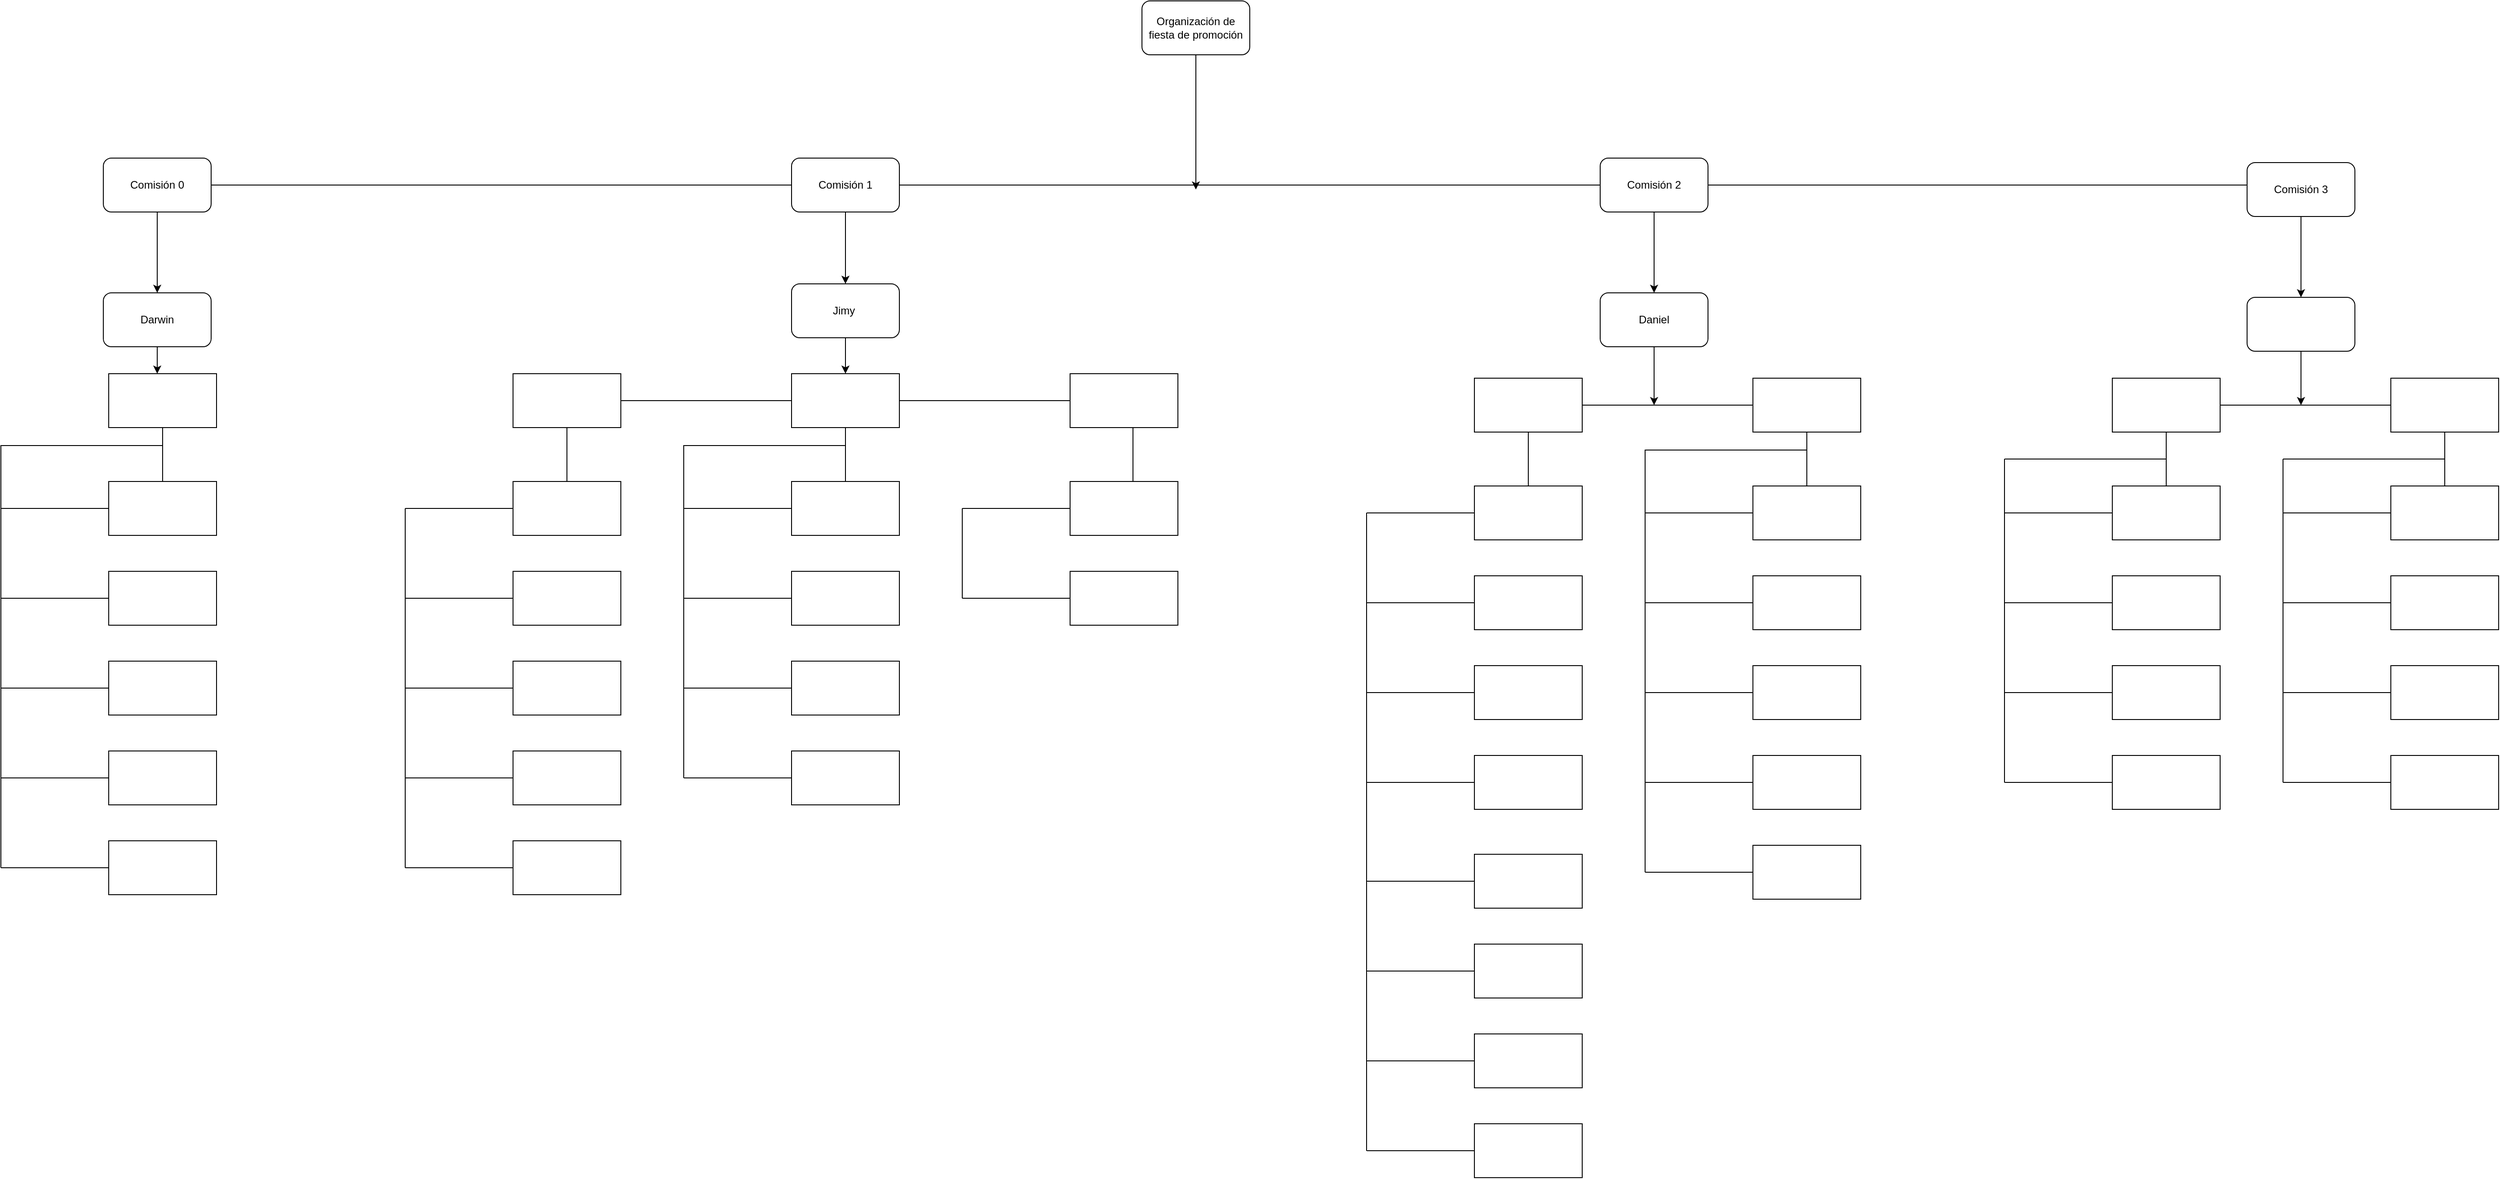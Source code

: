 <mxfile version="20.3.7" type="github">
  <diagram id="5C6EwOf_Wa-gGO12jq7W" name="Página-1">
    <mxGraphModel dx="4424" dy="1205" grid="1" gridSize="10" guides="1" tooltips="1" connect="1" arrows="1" fold="1" page="1" pageScale="1" pageWidth="827" pageHeight="1169" math="0" shadow="0">
      <root>
        <mxCell id="0" />
        <mxCell id="1" parent="0" />
        <mxCell id="Lc9naHNw8LYEpgLvx75e-236" style="edgeStyle=orthogonalEdgeStyle;rounded=0;orthogonalLoop=1;jettySize=auto;html=1;" edge="1" parent="1" source="Lc9naHNw8LYEpgLvx75e-1">
          <mxGeometry relative="1" as="geometry">
            <mxPoint x="100" y="250" as="targetPoint" />
          </mxGeometry>
        </mxCell>
        <mxCell id="Lc9naHNw8LYEpgLvx75e-1" value="&lt;font style=&quot;vertical-align: inherit;&quot;&gt;&lt;font style=&quot;vertical-align: inherit;&quot;&gt;Organización de fiesta de promoción&lt;/font&gt;&lt;/font&gt;" style="rounded=1;whiteSpace=wrap;html=1;" vertex="1" parent="1">
          <mxGeometry x="40" y="40" width="120" height="60" as="geometry" />
        </mxCell>
        <mxCell id="Lc9naHNw8LYEpgLvx75e-111" value="" style="edgeStyle=orthogonalEdgeStyle;rounded=0;orthogonalLoop=1;jettySize=auto;html=1;" edge="1" parent="1" source="Lc9naHNw8LYEpgLvx75e-2" target="Lc9naHNw8LYEpgLvx75e-73">
          <mxGeometry relative="1" as="geometry" />
        </mxCell>
        <mxCell id="Lc9naHNw8LYEpgLvx75e-2" value="&lt;font style=&quot;vertical-align: inherit;&quot;&gt;&lt;font style=&quot;vertical-align: inherit;&quot;&gt;Comisión 2&lt;/font&gt;&lt;/font&gt;" style="rounded=1;whiteSpace=wrap;html=1;" vertex="1" parent="1">
          <mxGeometry x="550" y="215" width="120" height="60" as="geometry" />
        </mxCell>
        <mxCell id="Lc9naHNw8LYEpgLvx75e-17" value="" style="edgeStyle=orthogonalEdgeStyle;rounded=0;orthogonalLoop=1;jettySize=auto;html=1;" edge="1" parent="1" source="Lc9naHNw8LYEpgLvx75e-3" target="Lc9naHNw8LYEpgLvx75e-9">
          <mxGeometry relative="1" as="geometry" />
        </mxCell>
        <mxCell id="Lc9naHNw8LYEpgLvx75e-3" value="&lt;font style=&quot;vertical-align: inherit;&quot;&gt;&lt;font style=&quot;vertical-align: inherit;&quot;&gt;Comisión 1&lt;/font&gt;&lt;/font&gt;" style="rounded=1;whiteSpace=wrap;html=1;" vertex="1" parent="1">
          <mxGeometry x="-350" y="215" width="120" height="60" as="geometry" />
        </mxCell>
        <mxCell id="Lc9naHNw8LYEpgLvx75e-132" value="" style="edgeStyle=orthogonalEdgeStyle;rounded=0;orthogonalLoop=1;jettySize=auto;html=1;" edge="1" parent="1" source="Lc9naHNw8LYEpgLvx75e-4" target="Lc9naHNw8LYEpgLvx75e-113">
          <mxGeometry relative="1" as="geometry" />
        </mxCell>
        <mxCell id="Lc9naHNw8LYEpgLvx75e-4" value="&lt;font style=&quot;vertical-align: inherit;&quot;&gt;&lt;font style=&quot;vertical-align: inherit;&quot;&gt;Comisión 3&lt;/font&gt;&lt;/font&gt;" style="rounded=1;whiteSpace=wrap;html=1;" vertex="1" parent="1">
          <mxGeometry x="1270" y="220" width="120" height="60" as="geometry" />
        </mxCell>
        <mxCell id="Lc9naHNw8LYEpgLvx75e-16" value="" style="edgeStyle=orthogonalEdgeStyle;rounded=0;orthogonalLoop=1;jettySize=auto;html=1;" edge="1" parent="1" source="Lc9naHNw8LYEpgLvx75e-9" target="Lc9naHNw8LYEpgLvx75e-11">
          <mxGeometry relative="1" as="geometry" />
        </mxCell>
        <mxCell id="Lc9naHNw8LYEpgLvx75e-9" value="Jimy&lt;span style=&quot;white-space: pre;&quot;&gt;	&lt;/span&gt;" style="rounded=1;whiteSpace=wrap;html=1;" vertex="1" parent="1">
          <mxGeometry x="-350" y="355" width="120" height="60" as="geometry" />
        </mxCell>
        <mxCell id="Lc9naHNw8LYEpgLvx75e-11" value="" style="rounded=0;whiteSpace=wrap;html=1;" vertex="1" parent="1">
          <mxGeometry x="-350" y="455" width="120" height="60" as="geometry" />
        </mxCell>
        <mxCell id="Lc9naHNw8LYEpgLvx75e-13" value="" style="rounded=0;whiteSpace=wrap;html=1;" vertex="1" parent="1">
          <mxGeometry x="-660" y="455" width="120" height="60" as="geometry" />
        </mxCell>
        <mxCell id="Lc9naHNw8LYEpgLvx75e-21" value="" style="endArrow=none;html=1;rounded=0;entryX=0;entryY=0.5;entryDx=0;entryDy=0;exitX=1;exitY=0.5;exitDx=0;exitDy=0;" edge="1" parent="1" source="Lc9naHNw8LYEpgLvx75e-13" target="Lc9naHNw8LYEpgLvx75e-11">
          <mxGeometry width="50" height="50" relative="1" as="geometry">
            <mxPoint x="-620" y="465" as="sourcePoint" />
            <mxPoint x="-590" y="485" as="targetPoint" />
            <Array as="points">
              <mxPoint x="-490" y="485" />
            </Array>
          </mxGeometry>
        </mxCell>
        <mxCell id="Lc9naHNw8LYEpgLvx75e-22" value="" style="rounded=0;whiteSpace=wrap;html=1;" vertex="1" parent="1">
          <mxGeometry x="-40" y="455" width="120" height="60" as="geometry" />
        </mxCell>
        <mxCell id="Lc9naHNw8LYEpgLvx75e-24" value="" style="endArrow=none;html=1;rounded=0;exitX=1;exitY=0.5;exitDx=0;exitDy=0;entryX=0;entryY=0.5;entryDx=0;entryDy=0;" edge="1" parent="1" source="Lc9naHNw8LYEpgLvx75e-11" target="Lc9naHNw8LYEpgLvx75e-22">
          <mxGeometry width="50" height="50" relative="1" as="geometry">
            <mxPoint x="-150" y="615" as="sourcePoint" />
            <mxPoint x="-100" y="565" as="targetPoint" />
          </mxGeometry>
        </mxCell>
        <mxCell id="Lc9naHNw8LYEpgLvx75e-25" value="" style="rounded=0;whiteSpace=wrap;html=1;" vertex="1" parent="1">
          <mxGeometry x="-660" y="575" width="120" height="60" as="geometry" />
        </mxCell>
        <mxCell id="Lc9naHNw8LYEpgLvx75e-26" value="" style="rounded=0;whiteSpace=wrap;html=1;" vertex="1" parent="1">
          <mxGeometry x="-660" y="675" width="120" height="60" as="geometry" />
        </mxCell>
        <mxCell id="Lc9naHNw8LYEpgLvx75e-27" value="" style="rounded=0;whiteSpace=wrap;html=1;" vertex="1" parent="1">
          <mxGeometry x="-660" y="775" width="120" height="60" as="geometry" />
        </mxCell>
        <mxCell id="Lc9naHNw8LYEpgLvx75e-28" value="" style="rounded=0;whiteSpace=wrap;html=1;" vertex="1" parent="1">
          <mxGeometry x="-660" y="875" width="120" height="60" as="geometry" />
        </mxCell>
        <mxCell id="Lc9naHNw8LYEpgLvx75e-29" value="" style="rounded=0;whiteSpace=wrap;html=1;" vertex="1" parent="1">
          <mxGeometry x="-660" y="975" width="120" height="60" as="geometry" />
        </mxCell>
        <mxCell id="Lc9naHNw8LYEpgLvx75e-32" value="" style="endArrow=none;html=1;rounded=0;" edge="1" parent="1">
          <mxGeometry width="50" height="50" relative="1" as="geometry">
            <mxPoint x="-470" y="905" as="sourcePoint" />
            <mxPoint x="-290" y="535" as="targetPoint" />
            <Array as="points">
              <mxPoint x="-470" y="535" />
              <mxPoint x="-420" y="535" />
            </Array>
          </mxGeometry>
        </mxCell>
        <mxCell id="Lc9naHNw8LYEpgLvx75e-34" value="" style="endArrow=none;html=1;rounded=0;entryX=0;entryY=0.5;entryDx=0;entryDy=0;" edge="1" parent="1" target="Lc9naHNw8LYEpgLvx75e-25">
          <mxGeometry width="50" height="50" relative="1" as="geometry">
            <mxPoint x="-780" y="605" as="sourcePoint" />
            <mxPoint x="-540" y="705" as="targetPoint" />
          </mxGeometry>
        </mxCell>
        <mxCell id="Lc9naHNw8LYEpgLvx75e-35" value="" style="endArrow=none;html=1;rounded=0;entryX=0;entryY=0.5;entryDx=0;entryDy=0;" edge="1" parent="1" target="Lc9naHNw8LYEpgLvx75e-26">
          <mxGeometry width="50" height="50" relative="1" as="geometry">
            <mxPoint x="-780" y="705" as="sourcePoint" />
            <mxPoint x="-540" y="705" as="targetPoint" />
          </mxGeometry>
        </mxCell>
        <mxCell id="Lc9naHNw8LYEpgLvx75e-36" value="" style="endArrow=none;html=1;rounded=0;entryX=0;entryY=0.5;entryDx=0;entryDy=0;" edge="1" parent="1" target="Lc9naHNw8LYEpgLvx75e-27">
          <mxGeometry width="50" height="50" relative="1" as="geometry">
            <mxPoint x="-780" y="805" as="sourcePoint" />
            <mxPoint x="-540" y="705" as="targetPoint" />
          </mxGeometry>
        </mxCell>
        <mxCell id="Lc9naHNw8LYEpgLvx75e-37" value="" style="endArrow=none;html=1;rounded=0;entryX=0;entryY=0.5;entryDx=0;entryDy=0;" edge="1" parent="1" target="Lc9naHNw8LYEpgLvx75e-28">
          <mxGeometry width="50" height="50" relative="1" as="geometry">
            <mxPoint x="-780" y="905" as="sourcePoint" />
            <mxPoint x="-540" y="865" as="targetPoint" />
          </mxGeometry>
        </mxCell>
        <mxCell id="Lc9naHNw8LYEpgLvx75e-38" value="" style="endArrow=none;html=1;rounded=0;entryX=0;entryY=0.5;entryDx=0;entryDy=0;" edge="1" parent="1">
          <mxGeometry width="50" height="50" relative="1" as="geometry">
            <mxPoint x="-780" y="1005" as="sourcePoint" />
            <mxPoint x="-660" y="1005" as="targetPoint" />
          </mxGeometry>
        </mxCell>
        <mxCell id="Lc9naHNw8LYEpgLvx75e-39" value="" style="endArrow=none;html=1;rounded=0;entryX=0.5;entryY=1;entryDx=0;entryDy=0;exitX=0.5;exitY=0;exitDx=0;exitDy=0;" edge="1" parent="1" source="Lc9naHNw8LYEpgLvx75e-25" target="Lc9naHNw8LYEpgLvx75e-13">
          <mxGeometry width="50" height="50" relative="1" as="geometry">
            <mxPoint x="-590" y="605" as="sourcePoint" />
            <mxPoint x="-540" y="555" as="targetPoint" />
          </mxGeometry>
        </mxCell>
        <mxCell id="Lc9naHNw8LYEpgLvx75e-54" value="" style="rounded=0;whiteSpace=wrap;html=1;" vertex="1" parent="1">
          <mxGeometry x="-350" y="575" width="120" height="60" as="geometry" />
        </mxCell>
        <mxCell id="Lc9naHNw8LYEpgLvx75e-55" value="" style="rounded=0;whiteSpace=wrap;html=1;" vertex="1" parent="1">
          <mxGeometry x="-350" y="675" width="120" height="60" as="geometry" />
        </mxCell>
        <mxCell id="Lc9naHNw8LYEpgLvx75e-56" value="" style="rounded=0;whiteSpace=wrap;html=1;" vertex="1" parent="1">
          <mxGeometry x="-350" y="775" width="120" height="60" as="geometry" />
        </mxCell>
        <mxCell id="Lc9naHNw8LYEpgLvx75e-57" value="" style="rounded=0;whiteSpace=wrap;html=1;" vertex="1" parent="1">
          <mxGeometry x="-350" y="875" width="120" height="60" as="geometry" />
        </mxCell>
        <mxCell id="Lc9naHNw8LYEpgLvx75e-58" value="" style="endArrow=none;html=1;rounded=0;entryX=0;entryY=0.5;entryDx=0;entryDy=0;" edge="1" target="Lc9naHNw8LYEpgLvx75e-54" parent="1">
          <mxGeometry width="50" height="50" relative="1" as="geometry">
            <mxPoint x="-470" y="605" as="sourcePoint" />
            <mxPoint x="-230" y="705" as="targetPoint" />
          </mxGeometry>
        </mxCell>
        <mxCell id="Lc9naHNw8LYEpgLvx75e-59" value="" style="endArrow=none;html=1;rounded=0;entryX=0;entryY=0.5;entryDx=0;entryDy=0;" edge="1" target="Lc9naHNw8LYEpgLvx75e-55" parent="1">
          <mxGeometry width="50" height="50" relative="1" as="geometry">
            <mxPoint x="-470" y="705" as="sourcePoint" />
            <mxPoint x="-230" y="705" as="targetPoint" />
          </mxGeometry>
        </mxCell>
        <mxCell id="Lc9naHNw8LYEpgLvx75e-60" value="" style="endArrow=none;html=1;rounded=0;entryX=0;entryY=0.5;entryDx=0;entryDy=0;" edge="1" target="Lc9naHNw8LYEpgLvx75e-56" parent="1">
          <mxGeometry width="50" height="50" relative="1" as="geometry">
            <mxPoint x="-470" y="805" as="sourcePoint" />
            <mxPoint x="-230" y="705" as="targetPoint" />
          </mxGeometry>
        </mxCell>
        <mxCell id="Lc9naHNw8LYEpgLvx75e-61" value="" style="endArrow=none;html=1;rounded=0;entryX=0;entryY=0.5;entryDx=0;entryDy=0;" edge="1" target="Lc9naHNw8LYEpgLvx75e-57" parent="1">
          <mxGeometry width="50" height="50" relative="1" as="geometry">
            <mxPoint x="-470" y="905" as="sourcePoint" />
            <mxPoint x="-230" y="865" as="targetPoint" />
          </mxGeometry>
        </mxCell>
        <mxCell id="Lc9naHNw8LYEpgLvx75e-62" value="" style="endArrow=none;html=1;rounded=0;entryX=0.5;entryY=1;entryDx=0;entryDy=0;exitX=0.5;exitY=0;exitDx=0;exitDy=0;" edge="1" source="Lc9naHNw8LYEpgLvx75e-54" parent="1">
          <mxGeometry width="50" height="50" relative="1" as="geometry">
            <mxPoint x="-280" y="605" as="sourcePoint" />
            <mxPoint x="-290" y="515" as="targetPoint" />
          </mxGeometry>
        </mxCell>
        <mxCell id="Lc9naHNw8LYEpgLvx75e-63" value="" style="endArrow=none;html=1;rounded=0;" edge="1" parent="1">
          <mxGeometry width="50" height="50" relative="1" as="geometry">
            <mxPoint x="-780" y="1005" as="sourcePoint" />
            <mxPoint x="-780" y="605" as="targetPoint" />
          </mxGeometry>
        </mxCell>
        <mxCell id="Lc9naHNw8LYEpgLvx75e-65" value="" style="rounded=0;whiteSpace=wrap;html=1;" vertex="1" parent="1">
          <mxGeometry x="-40" y="575" width="120" height="60" as="geometry" />
        </mxCell>
        <mxCell id="Lc9naHNw8LYEpgLvx75e-66" value="" style="rounded=0;whiteSpace=wrap;html=1;" vertex="1" parent="1">
          <mxGeometry x="-40" y="675" width="120" height="60" as="geometry" />
        </mxCell>
        <mxCell id="Lc9naHNw8LYEpgLvx75e-67" value="" style="endArrow=none;html=1;rounded=0;entryX=0;entryY=0.5;entryDx=0;entryDy=0;" edge="1" target="Lc9naHNw8LYEpgLvx75e-65" parent="1">
          <mxGeometry width="50" height="50" relative="1" as="geometry">
            <mxPoint x="-160.0" y="605" as="sourcePoint" />
            <mxPoint x="80" y="705" as="targetPoint" />
          </mxGeometry>
        </mxCell>
        <mxCell id="Lc9naHNw8LYEpgLvx75e-68" value="" style="endArrow=none;html=1;rounded=0;entryX=0;entryY=0.5;entryDx=0;entryDy=0;" edge="1" target="Lc9naHNw8LYEpgLvx75e-66" parent="1">
          <mxGeometry width="50" height="50" relative="1" as="geometry">
            <mxPoint x="-160.0" y="705" as="sourcePoint" />
            <mxPoint x="80" y="705" as="targetPoint" />
          </mxGeometry>
        </mxCell>
        <mxCell id="Lc9naHNw8LYEpgLvx75e-69" value="" style="endArrow=none;html=1;rounded=0;entryX=0.5;entryY=1;entryDx=0;entryDy=0;exitX=0.5;exitY=0;exitDx=0;exitDy=0;" edge="1" parent="1" source="Lc9naHNw8LYEpgLvx75e-54">
          <mxGeometry width="50" height="50" relative="1" as="geometry">
            <mxPoint x="-290.0" y="575" as="sourcePoint" />
            <mxPoint x="-290.0" y="515" as="targetPoint" />
            <Array as="points">
              <mxPoint x="-290" y="545" />
            </Array>
          </mxGeometry>
        </mxCell>
        <mxCell id="Lc9naHNw8LYEpgLvx75e-70" value="" style="endArrow=none;html=1;rounded=0;entryX=0.5;entryY=1;entryDx=0;entryDy=0;exitX=0.5;exitY=0;exitDx=0;exitDy=0;" edge="1" parent="1">
          <mxGeometry width="50" height="50" relative="1" as="geometry">
            <mxPoint x="30.0" y="575" as="sourcePoint" />
            <mxPoint x="30.0" y="515" as="targetPoint" />
            <Array as="points">
              <mxPoint x="30" y="545" />
            </Array>
          </mxGeometry>
        </mxCell>
        <mxCell id="Lc9naHNw8LYEpgLvx75e-71" value="" style="endArrow=none;html=1;rounded=0;" edge="1" parent="1">
          <mxGeometry width="50" height="50" relative="1" as="geometry">
            <mxPoint x="-160" y="705" as="sourcePoint" />
            <mxPoint x="-160" y="605" as="targetPoint" />
          </mxGeometry>
        </mxCell>
        <mxCell id="Lc9naHNw8LYEpgLvx75e-300" value="" style="edgeStyle=orthogonalEdgeStyle;rounded=0;orthogonalLoop=1;jettySize=auto;html=1;" edge="1" parent="1" source="Lc9naHNw8LYEpgLvx75e-73">
          <mxGeometry relative="1" as="geometry">
            <mxPoint x="610" y="490" as="targetPoint" />
          </mxGeometry>
        </mxCell>
        <mxCell id="Lc9naHNw8LYEpgLvx75e-73" value="Daniel" style="rounded=1;whiteSpace=wrap;html=1;" vertex="1" parent="1">
          <mxGeometry x="550" y="365" width="120" height="60" as="geometry" />
        </mxCell>
        <mxCell id="Lc9naHNw8LYEpgLvx75e-74" value="" style="rounded=0;whiteSpace=wrap;html=1;" vertex="1" parent="1">
          <mxGeometry x="720" y="460" width="120" height="60" as="geometry" />
        </mxCell>
        <mxCell id="Lc9naHNw8LYEpgLvx75e-75" value="" style="rounded=0;whiteSpace=wrap;html=1;" vertex="1" parent="1">
          <mxGeometry x="410" y="460" width="120" height="60" as="geometry" />
        </mxCell>
        <mxCell id="Lc9naHNw8LYEpgLvx75e-76" value="" style="endArrow=none;html=1;rounded=0;entryX=0;entryY=0.5;entryDx=0;entryDy=0;exitX=1;exitY=0.5;exitDx=0;exitDy=0;" edge="1" source="Lc9naHNw8LYEpgLvx75e-75" target="Lc9naHNw8LYEpgLvx75e-74" parent="1">
          <mxGeometry width="50" height="50" relative="1" as="geometry">
            <mxPoint x="450" y="470" as="sourcePoint" />
            <mxPoint x="480" y="490" as="targetPoint" />
            <Array as="points">
              <mxPoint x="580" y="490" />
            </Array>
          </mxGeometry>
        </mxCell>
        <mxCell id="Lc9naHNw8LYEpgLvx75e-77" value="" style="rounded=0;whiteSpace=wrap;html=1;" vertex="1" parent="1">
          <mxGeometry x="410" y="580" width="120" height="60" as="geometry" />
        </mxCell>
        <mxCell id="Lc9naHNw8LYEpgLvx75e-78" value="" style="rounded=0;whiteSpace=wrap;html=1;" vertex="1" parent="1">
          <mxGeometry x="410" y="680" width="120" height="60" as="geometry" />
        </mxCell>
        <mxCell id="Lc9naHNw8LYEpgLvx75e-79" value="" style="rounded=0;whiteSpace=wrap;html=1;" vertex="1" parent="1">
          <mxGeometry x="410" y="780" width="120" height="60" as="geometry" />
        </mxCell>
        <mxCell id="Lc9naHNw8LYEpgLvx75e-80" value="" style="rounded=0;whiteSpace=wrap;html=1;" vertex="1" parent="1">
          <mxGeometry x="410" y="880" width="120" height="60" as="geometry" />
        </mxCell>
        <mxCell id="Lc9naHNw8LYEpgLvx75e-81" value="" style="endArrow=none;html=1;rounded=0;" edge="1" parent="1">
          <mxGeometry width="50" height="50" relative="1" as="geometry">
            <mxPoint x="600" y="1010" as="sourcePoint" />
            <mxPoint x="780" y="540" as="targetPoint" />
            <Array as="points">
              <mxPoint x="600" y="540" />
              <mxPoint x="650" y="540" />
            </Array>
          </mxGeometry>
        </mxCell>
        <mxCell id="Lc9naHNw8LYEpgLvx75e-82" value="" style="endArrow=none;html=1;rounded=0;entryX=0;entryY=0.5;entryDx=0;entryDy=0;" edge="1" target="Lc9naHNw8LYEpgLvx75e-77" parent="1">
          <mxGeometry width="50" height="50" relative="1" as="geometry">
            <mxPoint x="290" y="610" as="sourcePoint" />
            <mxPoint x="530" y="710" as="targetPoint" />
          </mxGeometry>
        </mxCell>
        <mxCell id="Lc9naHNw8LYEpgLvx75e-83" value="" style="endArrow=none;html=1;rounded=0;entryX=0;entryY=0.5;entryDx=0;entryDy=0;" edge="1" target="Lc9naHNw8LYEpgLvx75e-78" parent="1">
          <mxGeometry width="50" height="50" relative="1" as="geometry">
            <mxPoint x="290" y="710" as="sourcePoint" />
            <mxPoint x="530" y="710" as="targetPoint" />
          </mxGeometry>
        </mxCell>
        <mxCell id="Lc9naHNw8LYEpgLvx75e-84" value="" style="endArrow=none;html=1;rounded=0;entryX=0;entryY=0.5;entryDx=0;entryDy=0;" edge="1" target="Lc9naHNw8LYEpgLvx75e-79" parent="1">
          <mxGeometry width="50" height="50" relative="1" as="geometry">
            <mxPoint x="290" y="810" as="sourcePoint" />
            <mxPoint x="530" y="710" as="targetPoint" />
          </mxGeometry>
        </mxCell>
        <mxCell id="Lc9naHNw8LYEpgLvx75e-85" value="" style="endArrow=none;html=1;rounded=0;entryX=0;entryY=0.5;entryDx=0;entryDy=0;" edge="1" target="Lc9naHNw8LYEpgLvx75e-80" parent="1">
          <mxGeometry width="50" height="50" relative="1" as="geometry">
            <mxPoint x="290" y="910" as="sourcePoint" />
            <mxPoint x="530" y="870" as="targetPoint" />
          </mxGeometry>
        </mxCell>
        <mxCell id="Lc9naHNw8LYEpgLvx75e-87" value="" style="endArrow=none;html=1;rounded=0;entryX=0.5;entryY=1;entryDx=0;entryDy=0;exitX=0.5;exitY=0;exitDx=0;exitDy=0;" edge="1" source="Lc9naHNw8LYEpgLvx75e-77" target="Lc9naHNw8LYEpgLvx75e-75" parent="1">
          <mxGeometry width="50" height="50" relative="1" as="geometry">
            <mxPoint x="480" y="610" as="sourcePoint" />
            <mxPoint x="530" y="560" as="targetPoint" />
          </mxGeometry>
        </mxCell>
        <mxCell id="Lc9naHNw8LYEpgLvx75e-88" value="" style="rounded=0;whiteSpace=wrap;html=1;" vertex="1" parent="1">
          <mxGeometry x="720" y="580" width="120" height="60" as="geometry" />
        </mxCell>
        <mxCell id="Lc9naHNw8LYEpgLvx75e-89" value="" style="rounded=0;whiteSpace=wrap;html=1;" vertex="1" parent="1">
          <mxGeometry x="720" y="680" width="120" height="60" as="geometry" />
        </mxCell>
        <mxCell id="Lc9naHNw8LYEpgLvx75e-90" value="" style="rounded=0;whiteSpace=wrap;html=1;" vertex="1" parent="1">
          <mxGeometry x="720" y="780" width="120" height="60" as="geometry" />
        </mxCell>
        <mxCell id="Lc9naHNw8LYEpgLvx75e-91" value="" style="rounded=0;whiteSpace=wrap;html=1;" vertex="1" parent="1">
          <mxGeometry x="720" y="880" width="120" height="60" as="geometry" />
        </mxCell>
        <mxCell id="Lc9naHNw8LYEpgLvx75e-92" value="" style="endArrow=none;html=1;rounded=0;entryX=0;entryY=0.5;entryDx=0;entryDy=0;" edge="1" target="Lc9naHNw8LYEpgLvx75e-88" parent="1">
          <mxGeometry width="50" height="50" relative="1" as="geometry">
            <mxPoint x="600" y="610" as="sourcePoint" />
            <mxPoint x="840" y="710" as="targetPoint" />
          </mxGeometry>
        </mxCell>
        <mxCell id="Lc9naHNw8LYEpgLvx75e-93" value="" style="endArrow=none;html=1;rounded=0;entryX=0;entryY=0.5;entryDx=0;entryDy=0;" edge="1" target="Lc9naHNw8LYEpgLvx75e-89" parent="1">
          <mxGeometry width="50" height="50" relative="1" as="geometry">
            <mxPoint x="600" y="710" as="sourcePoint" />
            <mxPoint x="840" y="710" as="targetPoint" />
          </mxGeometry>
        </mxCell>
        <mxCell id="Lc9naHNw8LYEpgLvx75e-94" value="" style="endArrow=none;html=1;rounded=0;entryX=0;entryY=0.5;entryDx=0;entryDy=0;" edge="1" target="Lc9naHNw8LYEpgLvx75e-90" parent="1">
          <mxGeometry width="50" height="50" relative="1" as="geometry">
            <mxPoint x="600" y="810" as="sourcePoint" />
            <mxPoint x="840" y="710" as="targetPoint" />
          </mxGeometry>
        </mxCell>
        <mxCell id="Lc9naHNw8LYEpgLvx75e-95" value="" style="endArrow=none;html=1;rounded=0;entryX=0;entryY=0.5;entryDx=0;entryDy=0;" edge="1" target="Lc9naHNw8LYEpgLvx75e-91" parent="1">
          <mxGeometry width="50" height="50" relative="1" as="geometry">
            <mxPoint x="600" y="910" as="sourcePoint" />
            <mxPoint x="840" y="870" as="targetPoint" />
          </mxGeometry>
        </mxCell>
        <mxCell id="Lc9naHNw8LYEpgLvx75e-96" value="" style="endArrow=none;html=1;rounded=0;entryX=0.5;entryY=1;entryDx=0;entryDy=0;exitX=0.5;exitY=0;exitDx=0;exitDy=0;" edge="1" source="Lc9naHNw8LYEpgLvx75e-88" parent="1">
          <mxGeometry width="50" height="50" relative="1" as="geometry">
            <mxPoint x="790" y="610" as="sourcePoint" />
            <mxPoint x="780" y="520" as="targetPoint" />
          </mxGeometry>
        </mxCell>
        <mxCell id="Lc9naHNw8LYEpgLvx75e-97" value="" style="endArrow=none;html=1;rounded=0;" edge="1" parent="1">
          <mxGeometry width="50" height="50" relative="1" as="geometry">
            <mxPoint x="290" y="1320" as="sourcePoint" />
            <mxPoint x="290" y="610" as="targetPoint" />
          </mxGeometry>
        </mxCell>
        <mxCell id="Lc9naHNw8LYEpgLvx75e-98" value="" style="endArrow=none;html=1;rounded=0;entryX=0.5;entryY=1;entryDx=0;entryDy=0;exitX=0.5;exitY=0;exitDx=0;exitDy=0;" edge="1" source="Lc9naHNw8LYEpgLvx75e-88" parent="1">
          <mxGeometry width="50" height="50" relative="1" as="geometry">
            <mxPoint x="780.0" y="580" as="sourcePoint" />
            <mxPoint x="780" y="520" as="targetPoint" />
            <Array as="points">
              <mxPoint x="780" y="550" />
            </Array>
          </mxGeometry>
        </mxCell>
        <mxCell id="Lc9naHNw8LYEpgLvx75e-99" value="" style="rounded=0;whiteSpace=wrap;html=1;" vertex="1" parent="1">
          <mxGeometry x="410" y="990" width="120" height="60" as="geometry" />
        </mxCell>
        <mxCell id="Lc9naHNw8LYEpgLvx75e-100" value="" style="rounded=0;whiteSpace=wrap;html=1;" vertex="1" parent="1">
          <mxGeometry x="410" y="1090" width="120" height="60" as="geometry" />
        </mxCell>
        <mxCell id="Lc9naHNw8LYEpgLvx75e-101" value="" style="rounded=0;whiteSpace=wrap;html=1;" vertex="1" parent="1">
          <mxGeometry x="410" y="1190" width="120" height="60" as="geometry" />
        </mxCell>
        <mxCell id="Lc9naHNw8LYEpgLvx75e-102" value="" style="endArrow=none;html=1;rounded=0;entryX=0;entryY=0.5;entryDx=0;entryDy=0;" edge="1" target="Lc9naHNw8LYEpgLvx75e-99" parent="1">
          <mxGeometry width="50" height="50" relative="1" as="geometry">
            <mxPoint x="290.0" y="1020" as="sourcePoint" />
            <mxPoint x="530" y="1020" as="targetPoint" />
          </mxGeometry>
        </mxCell>
        <mxCell id="Lc9naHNw8LYEpgLvx75e-103" value="" style="endArrow=none;html=1;rounded=0;entryX=0;entryY=0.5;entryDx=0;entryDy=0;" edge="1" target="Lc9naHNw8LYEpgLvx75e-100" parent="1">
          <mxGeometry width="50" height="50" relative="1" as="geometry">
            <mxPoint x="290.0" y="1120" as="sourcePoint" />
            <mxPoint x="530" y="1020" as="targetPoint" />
          </mxGeometry>
        </mxCell>
        <mxCell id="Lc9naHNw8LYEpgLvx75e-104" value="" style="endArrow=none;html=1;rounded=0;entryX=0;entryY=0.5;entryDx=0;entryDy=0;" edge="1" target="Lc9naHNw8LYEpgLvx75e-101" parent="1">
          <mxGeometry width="50" height="50" relative="1" as="geometry">
            <mxPoint x="290" y="1220" as="sourcePoint" />
            <mxPoint x="530" y="1180" as="targetPoint" />
          </mxGeometry>
        </mxCell>
        <mxCell id="Lc9naHNw8LYEpgLvx75e-105" value="" style="rounded=0;whiteSpace=wrap;html=1;" vertex="1" parent="1">
          <mxGeometry x="410" y="1290" width="120" height="60" as="geometry" />
        </mxCell>
        <mxCell id="Lc9naHNw8LYEpgLvx75e-106" value="" style="endArrow=none;html=1;rounded=0;entryX=0;entryY=0.5;entryDx=0;entryDy=0;" edge="1" target="Lc9naHNw8LYEpgLvx75e-105" parent="1">
          <mxGeometry width="50" height="50" relative="1" as="geometry">
            <mxPoint x="290.0" y="1320" as="sourcePoint" />
            <mxPoint x="530" y="1280" as="targetPoint" />
          </mxGeometry>
        </mxCell>
        <mxCell id="Lc9naHNw8LYEpgLvx75e-107" value="" style="rounded=0;whiteSpace=wrap;html=1;" vertex="1" parent="1">
          <mxGeometry x="720" y="980" width="120" height="60" as="geometry" />
        </mxCell>
        <mxCell id="Lc9naHNw8LYEpgLvx75e-108" value="" style="endArrow=none;html=1;rounded=0;entryX=0;entryY=0.5;entryDx=0;entryDy=0;" edge="1" target="Lc9naHNw8LYEpgLvx75e-107" parent="1">
          <mxGeometry width="50" height="50" relative="1" as="geometry">
            <mxPoint x="600.0" y="1010" as="sourcePoint" />
            <mxPoint x="840" y="970" as="targetPoint" />
          </mxGeometry>
        </mxCell>
        <mxCell id="Lc9naHNw8LYEpgLvx75e-112" value="" style="edgeStyle=orthogonalEdgeStyle;rounded=0;orthogonalLoop=1;jettySize=auto;html=1;" edge="1" source="Lc9naHNw8LYEpgLvx75e-113" parent="1">
          <mxGeometry relative="1" as="geometry">
            <mxPoint x="1330" y="490" as="targetPoint" />
            <Array as="points">
              <mxPoint x="1330" y="450" />
              <mxPoint x="1330" y="450" />
            </Array>
          </mxGeometry>
        </mxCell>
        <mxCell id="Lc9naHNw8LYEpgLvx75e-113" value="" style="rounded=1;whiteSpace=wrap;html=1;" vertex="1" parent="1">
          <mxGeometry x="1270" y="370" width="120" height="60" as="geometry" />
        </mxCell>
        <mxCell id="Lc9naHNw8LYEpgLvx75e-114" value="" style="rounded=0;whiteSpace=wrap;html=1;" vertex="1" parent="1">
          <mxGeometry x="1430" y="460" width="120" height="60" as="geometry" />
        </mxCell>
        <mxCell id="Lc9naHNw8LYEpgLvx75e-115" value="" style="rounded=0;whiteSpace=wrap;html=1;" vertex="1" parent="1">
          <mxGeometry x="1120" y="460" width="120" height="60" as="geometry" />
        </mxCell>
        <mxCell id="Lc9naHNw8LYEpgLvx75e-116" value="" style="endArrow=none;html=1;rounded=0;entryX=0;entryY=0.5;entryDx=0;entryDy=0;exitX=1;exitY=0.5;exitDx=0;exitDy=0;" edge="1" source="Lc9naHNw8LYEpgLvx75e-115" target="Lc9naHNw8LYEpgLvx75e-114" parent="1">
          <mxGeometry width="50" height="50" relative="1" as="geometry">
            <mxPoint x="1160" y="470" as="sourcePoint" />
            <mxPoint x="1190" y="490" as="targetPoint" />
            <Array as="points">
              <mxPoint x="1290" y="490" />
            </Array>
          </mxGeometry>
        </mxCell>
        <mxCell id="Lc9naHNw8LYEpgLvx75e-117" value="" style="rounded=0;whiteSpace=wrap;html=1;" vertex="1" parent="1">
          <mxGeometry x="1120" y="580" width="120" height="60" as="geometry" />
        </mxCell>
        <mxCell id="Lc9naHNw8LYEpgLvx75e-118" value="" style="rounded=0;whiteSpace=wrap;html=1;" vertex="1" parent="1">
          <mxGeometry x="1120" y="680" width="120" height="60" as="geometry" />
        </mxCell>
        <mxCell id="Lc9naHNw8LYEpgLvx75e-119" value="" style="rounded=0;whiteSpace=wrap;html=1;" vertex="1" parent="1">
          <mxGeometry x="1120" y="780" width="120" height="60" as="geometry" />
        </mxCell>
        <mxCell id="Lc9naHNw8LYEpgLvx75e-120" value="" style="rounded=0;whiteSpace=wrap;html=1;" vertex="1" parent="1">
          <mxGeometry x="1120" y="880" width="120" height="60" as="geometry" />
        </mxCell>
        <mxCell id="Lc9naHNw8LYEpgLvx75e-121" value="" style="endArrow=none;html=1;rounded=0;entryX=0.5;entryY=1;entryDx=0;entryDy=0;exitX=0.5;exitY=0;exitDx=0;exitDy=0;" edge="1" source="Lc9naHNw8LYEpgLvx75e-117" target="Lc9naHNw8LYEpgLvx75e-115" parent="1">
          <mxGeometry width="50" height="50" relative="1" as="geometry">
            <mxPoint x="1190" y="610" as="sourcePoint" />
            <mxPoint x="1240" y="560" as="targetPoint" />
          </mxGeometry>
        </mxCell>
        <mxCell id="Lc9naHNw8LYEpgLvx75e-122" value="" style="rounded=0;whiteSpace=wrap;html=1;" vertex="1" parent="1">
          <mxGeometry x="1430" y="580" width="120" height="60" as="geometry" />
        </mxCell>
        <mxCell id="Lc9naHNw8LYEpgLvx75e-123" value="" style="rounded=0;whiteSpace=wrap;html=1;" vertex="1" parent="1">
          <mxGeometry x="1430" y="680" width="120" height="60" as="geometry" />
        </mxCell>
        <mxCell id="Lc9naHNw8LYEpgLvx75e-124" value="" style="rounded=0;whiteSpace=wrap;html=1;" vertex="1" parent="1">
          <mxGeometry x="1430" y="780" width="120" height="60" as="geometry" />
        </mxCell>
        <mxCell id="Lc9naHNw8LYEpgLvx75e-125" value="" style="rounded=0;whiteSpace=wrap;html=1;" vertex="1" parent="1">
          <mxGeometry x="1430" y="880" width="120" height="60" as="geometry" />
        </mxCell>
        <mxCell id="Lc9naHNw8LYEpgLvx75e-126" value="" style="endArrow=none;html=1;rounded=0;entryX=0;entryY=0.5;entryDx=0;entryDy=0;" edge="1" target="Lc9naHNw8LYEpgLvx75e-122" parent="1">
          <mxGeometry width="50" height="50" relative="1" as="geometry">
            <mxPoint x="1310" y="610" as="sourcePoint" />
            <mxPoint x="1550" y="710" as="targetPoint" />
          </mxGeometry>
        </mxCell>
        <mxCell id="Lc9naHNw8LYEpgLvx75e-127" value="" style="endArrow=none;html=1;rounded=0;entryX=0;entryY=0.5;entryDx=0;entryDy=0;" edge="1" target="Lc9naHNw8LYEpgLvx75e-123" parent="1">
          <mxGeometry width="50" height="50" relative="1" as="geometry">
            <mxPoint x="1310" y="710" as="sourcePoint" />
            <mxPoint x="1550" y="710" as="targetPoint" />
          </mxGeometry>
        </mxCell>
        <mxCell id="Lc9naHNw8LYEpgLvx75e-128" value="" style="endArrow=none;html=1;rounded=0;entryX=0;entryY=0.5;entryDx=0;entryDy=0;" edge="1" target="Lc9naHNw8LYEpgLvx75e-124" parent="1">
          <mxGeometry width="50" height="50" relative="1" as="geometry">
            <mxPoint x="1310" y="810" as="sourcePoint" />
            <mxPoint x="1550" y="710" as="targetPoint" />
          </mxGeometry>
        </mxCell>
        <mxCell id="Lc9naHNw8LYEpgLvx75e-129" value="" style="endArrow=none;html=1;rounded=0;entryX=0;entryY=0.5;entryDx=0;entryDy=0;" edge="1" target="Lc9naHNw8LYEpgLvx75e-125" parent="1">
          <mxGeometry width="50" height="50" relative="1" as="geometry">
            <mxPoint x="1310" y="910" as="sourcePoint" />
            <mxPoint x="1550" y="870" as="targetPoint" />
          </mxGeometry>
        </mxCell>
        <mxCell id="Lc9naHNw8LYEpgLvx75e-130" value="" style="endArrow=none;html=1;rounded=0;entryX=0.5;entryY=1;entryDx=0;entryDy=0;exitX=0.5;exitY=0;exitDx=0;exitDy=0;" edge="1" source="Lc9naHNw8LYEpgLvx75e-122" parent="1">
          <mxGeometry width="50" height="50" relative="1" as="geometry">
            <mxPoint x="1500" y="610" as="sourcePoint" />
            <mxPoint x="1490" y="520" as="targetPoint" />
          </mxGeometry>
        </mxCell>
        <mxCell id="Lc9naHNw8LYEpgLvx75e-131" value="" style="endArrow=none;html=1;rounded=0;entryX=0.5;entryY=1;entryDx=0;entryDy=0;exitX=0.5;exitY=0;exitDx=0;exitDy=0;" edge="1" source="Lc9naHNw8LYEpgLvx75e-122" parent="1">
          <mxGeometry width="50" height="50" relative="1" as="geometry">
            <mxPoint x="1490.0" y="580" as="sourcePoint" />
            <mxPoint x="1490" y="520" as="targetPoint" />
            <Array as="points">
              <mxPoint x="1490" y="550" />
            </Array>
          </mxGeometry>
        </mxCell>
        <mxCell id="Lc9naHNw8LYEpgLvx75e-133" value="" style="endArrow=none;html=1;rounded=0;" edge="1" parent="1">
          <mxGeometry width="50" height="50" relative="1" as="geometry">
            <mxPoint x="1310" y="910" as="sourcePoint" />
            <mxPoint x="1310" y="550" as="targetPoint" />
          </mxGeometry>
        </mxCell>
        <mxCell id="Lc9naHNw8LYEpgLvx75e-134" value="" style="endArrow=none;html=1;rounded=0;" edge="1" parent="1">
          <mxGeometry width="50" height="50" relative="1" as="geometry">
            <mxPoint x="1310" y="550" as="sourcePoint" />
            <mxPoint x="1490" y="550" as="targetPoint" />
          </mxGeometry>
        </mxCell>
        <mxCell id="Lc9naHNw8LYEpgLvx75e-136" value="" style="endArrow=none;html=1;rounded=0;entryX=0;entryY=0.5;entryDx=0;entryDy=0;" edge="1" parent="1">
          <mxGeometry width="50" height="50" relative="1" as="geometry">
            <mxPoint x="1000" y="610" as="sourcePoint" />
            <mxPoint x="1120" y="610" as="targetPoint" />
          </mxGeometry>
        </mxCell>
        <mxCell id="Lc9naHNw8LYEpgLvx75e-137" value="" style="endArrow=none;html=1;rounded=0;entryX=0;entryY=0.5;entryDx=0;entryDy=0;" edge="1" parent="1">
          <mxGeometry width="50" height="50" relative="1" as="geometry">
            <mxPoint x="1000" y="710" as="sourcePoint" />
            <mxPoint x="1120" y="710" as="targetPoint" />
          </mxGeometry>
        </mxCell>
        <mxCell id="Lc9naHNw8LYEpgLvx75e-138" value="" style="endArrow=none;html=1;rounded=0;entryX=0;entryY=0.5;entryDx=0;entryDy=0;" edge="1" parent="1">
          <mxGeometry width="50" height="50" relative="1" as="geometry">
            <mxPoint x="1000" y="810" as="sourcePoint" />
            <mxPoint x="1120" y="810" as="targetPoint" />
          </mxGeometry>
        </mxCell>
        <mxCell id="Lc9naHNw8LYEpgLvx75e-139" value="" style="endArrow=none;html=1;rounded=0;entryX=0;entryY=0.5;entryDx=0;entryDy=0;" edge="1" parent="1">
          <mxGeometry width="50" height="50" relative="1" as="geometry">
            <mxPoint x="1000" y="910" as="sourcePoint" />
            <mxPoint x="1120" y="910" as="targetPoint" />
          </mxGeometry>
        </mxCell>
        <mxCell id="Lc9naHNw8LYEpgLvx75e-140" value="" style="endArrow=none;html=1;rounded=0;" edge="1" parent="1">
          <mxGeometry width="50" height="50" relative="1" as="geometry">
            <mxPoint x="1000" y="910" as="sourcePoint" />
            <mxPoint x="1000" y="550" as="targetPoint" />
          </mxGeometry>
        </mxCell>
        <mxCell id="Lc9naHNw8LYEpgLvx75e-141" value="" style="endArrow=none;html=1;rounded=0;" edge="1" parent="1">
          <mxGeometry width="50" height="50" relative="1" as="geometry">
            <mxPoint x="1180" y="550" as="sourcePoint" />
            <mxPoint x="1000" y="550" as="targetPoint" />
          </mxGeometry>
        </mxCell>
        <mxCell id="Lc9naHNw8LYEpgLvx75e-275" value="" style="edgeStyle=orthogonalEdgeStyle;rounded=0;orthogonalLoop=1;jettySize=auto;html=1;" edge="1" source="Lc9naHNw8LYEpgLvx75e-276" target="Lc9naHNw8LYEpgLvx75e-278" parent="1">
          <mxGeometry relative="1" as="geometry" />
        </mxCell>
        <mxCell id="Lc9naHNw8LYEpgLvx75e-276" value="&lt;font style=&quot;vertical-align: inherit;&quot;&gt;&lt;font style=&quot;vertical-align: inherit;&quot;&gt;Comisión 0&lt;/font&gt;&lt;/font&gt;" style="rounded=1;whiteSpace=wrap;html=1;" vertex="1" parent="1">
          <mxGeometry x="-1116" y="215" width="120" height="60" as="geometry" />
        </mxCell>
        <mxCell id="Lc9naHNw8LYEpgLvx75e-298" value="" style="edgeStyle=orthogonalEdgeStyle;rounded=0;orthogonalLoop=1;jettySize=auto;html=1;" edge="1" parent="1" source="Lc9naHNw8LYEpgLvx75e-278" target="Lc9naHNw8LYEpgLvx75e-279">
          <mxGeometry relative="1" as="geometry">
            <Array as="points">
              <mxPoint x="-1056" y="455" />
              <mxPoint x="-1056" y="455" />
            </Array>
          </mxGeometry>
        </mxCell>
        <mxCell id="Lc9naHNw8LYEpgLvx75e-278" value="Darwin" style="rounded=1;whiteSpace=wrap;html=1;" vertex="1" parent="1">
          <mxGeometry x="-1116" y="365" width="120" height="60" as="geometry" />
        </mxCell>
        <mxCell id="Lc9naHNw8LYEpgLvx75e-279" value="" style="rounded=0;whiteSpace=wrap;html=1;" vertex="1" parent="1">
          <mxGeometry x="-1110" y="455" width="120" height="60" as="geometry" />
        </mxCell>
        <mxCell id="Lc9naHNw8LYEpgLvx75e-281" value="" style="endArrow=none;html=1;rounded=0;" edge="1" parent="1">
          <mxGeometry width="50" height="50" relative="1" as="geometry">
            <mxPoint x="-1230" y="1005" as="sourcePoint" />
            <mxPoint x="-1050.0" y="535" as="targetPoint" />
            <Array as="points">
              <mxPoint x="-1230" y="535" />
              <mxPoint x="-1180" y="535" />
            </Array>
          </mxGeometry>
        </mxCell>
        <mxCell id="Lc9naHNw8LYEpgLvx75e-283" value="" style="rounded=0;whiteSpace=wrap;html=1;" vertex="1" parent="1">
          <mxGeometry x="-1110" y="575" width="120" height="60" as="geometry" />
        </mxCell>
        <mxCell id="Lc9naHNw8LYEpgLvx75e-284" value="" style="rounded=0;whiteSpace=wrap;html=1;" vertex="1" parent="1">
          <mxGeometry x="-1110" y="675" width="120" height="60" as="geometry" />
        </mxCell>
        <mxCell id="Lc9naHNw8LYEpgLvx75e-285" value="" style="rounded=0;whiteSpace=wrap;html=1;" vertex="1" parent="1">
          <mxGeometry x="-1110" y="775" width="120" height="60" as="geometry" />
        </mxCell>
        <mxCell id="Lc9naHNw8LYEpgLvx75e-286" value="" style="rounded=0;whiteSpace=wrap;html=1;" vertex="1" parent="1">
          <mxGeometry x="-1110" y="875" width="120" height="60" as="geometry" />
        </mxCell>
        <mxCell id="Lc9naHNw8LYEpgLvx75e-287" value="" style="endArrow=none;html=1;rounded=0;entryX=0;entryY=0.5;entryDx=0;entryDy=0;" edge="1" target="Lc9naHNw8LYEpgLvx75e-283" parent="1">
          <mxGeometry width="50" height="50" relative="1" as="geometry">
            <mxPoint x="-1230" y="605" as="sourcePoint" />
            <mxPoint x="-990" y="705" as="targetPoint" />
          </mxGeometry>
        </mxCell>
        <mxCell id="Lc9naHNw8LYEpgLvx75e-288" value="" style="endArrow=none;html=1;rounded=0;entryX=0;entryY=0.5;entryDx=0;entryDy=0;" edge="1" target="Lc9naHNw8LYEpgLvx75e-284" parent="1">
          <mxGeometry width="50" height="50" relative="1" as="geometry">
            <mxPoint x="-1230" y="705" as="sourcePoint" />
            <mxPoint x="-990" y="705" as="targetPoint" />
          </mxGeometry>
        </mxCell>
        <mxCell id="Lc9naHNw8LYEpgLvx75e-289" value="" style="endArrow=none;html=1;rounded=0;entryX=0;entryY=0.5;entryDx=0;entryDy=0;" edge="1" target="Lc9naHNw8LYEpgLvx75e-285" parent="1">
          <mxGeometry width="50" height="50" relative="1" as="geometry">
            <mxPoint x="-1230" y="805" as="sourcePoint" />
            <mxPoint x="-990" y="705" as="targetPoint" />
          </mxGeometry>
        </mxCell>
        <mxCell id="Lc9naHNw8LYEpgLvx75e-290" value="" style="endArrow=none;html=1;rounded=0;entryX=0;entryY=0.5;entryDx=0;entryDy=0;" edge="1" target="Lc9naHNw8LYEpgLvx75e-286" parent="1">
          <mxGeometry width="50" height="50" relative="1" as="geometry">
            <mxPoint x="-1230" y="905" as="sourcePoint" />
            <mxPoint x="-990" y="865" as="targetPoint" />
          </mxGeometry>
        </mxCell>
        <mxCell id="Lc9naHNw8LYEpgLvx75e-291" value="" style="endArrow=none;html=1;rounded=0;entryX=0.5;entryY=1;entryDx=0;entryDy=0;exitX=0.5;exitY=0;exitDx=0;exitDy=0;" edge="1" source="Lc9naHNw8LYEpgLvx75e-283" parent="1">
          <mxGeometry width="50" height="50" relative="1" as="geometry">
            <mxPoint x="-1040" y="605" as="sourcePoint" />
            <mxPoint x="-1050.0" y="515" as="targetPoint" />
          </mxGeometry>
        </mxCell>
        <mxCell id="Lc9naHNw8LYEpgLvx75e-292" value="" style="endArrow=none;html=1;rounded=0;entryX=0.5;entryY=1;entryDx=0;entryDy=0;exitX=0.5;exitY=0;exitDx=0;exitDy=0;" edge="1" source="Lc9naHNw8LYEpgLvx75e-283" parent="1">
          <mxGeometry width="50" height="50" relative="1" as="geometry">
            <mxPoint x="-1050.0" y="575" as="sourcePoint" />
            <mxPoint x="-1050.0" y="515" as="targetPoint" />
            <Array as="points">
              <mxPoint x="-1050" y="545" />
            </Array>
          </mxGeometry>
        </mxCell>
        <mxCell id="Lc9naHNw8LYEpgLvx75e-293" value="" style="rounded=0;whiteSpace=wrap;html=1;" vertex="1" parent="1">
          <mxGeometry x="-1110" y="975" width="120" height="60" as="geometry" />
        </mxCell>
        <mxCell id="Lc9naHNw8LYEpgLvx75e-294" value="" style="endArrow=none;html=1;rounded=0;entryX=0;entryY=0.5;entryDx=0;entryDy=0;" edge="1" target="Lc9naHNw8LYEpgLvx75e-293" parent="1">
          <mxGeometry width="50" height="50" relative="1" as="geometry">
            <mxPoint x="-1230" y="1005" as="sourcePoint" />
            <mxPoint x="-990" y="965" as="targetPoint" />
          </mxGeometry>
        </mxCell>
        <mxCell id="Lc9naHNw8LYEpgLvx75e-295" value="" style="endArrow=none;html=1;rounded=0;entryX=0;entryY=0.5;entryDx=0;entryDy=0;exitX=1;exitY=0.5;exitDx=0;exitDy=0;" edge="1" parent="1" source="Lc9naHNw8LYEpgLvx75e-276" target="Lc9naHNw8LYEpgLvx75e-3">
          <mxGeometry width="50" height="50" relative="1" as="geometry">
            <mxPoint x="-500" y="965" as="sourcePoint" />
            <mxPoint x="-450" y="915" as="targetPoint" />
          </mxGeometry>
        </mxCell>
        <mxCell id="Lc9naHNw8LYEpgLvx75e-296" value="" style="endArrow=none;html=1;rounded=0;entryX=1;entryY=0.5;entryDx=0;entryDy=0;exitX=0;exitY=0.5;exitDx=0;exitDy=0;" edge="1" parent="1" source="Lc9naHNw8LYEpgLvx75e-2" target="Lc9naHNw8LYEpgLvx75e-3">
          <mxGeometry width="50" height="50" relative="1" as="geometry">
            <mxPoint x="-490" y="970" as="sourcePoint" />
            <mxPoint x="-440" y="920" as="targetPoint" />
          </mxGeometry>
        </mxCell>
        <mxCell id="Lc9naHNw8LYEpgLvx75e-297" value="" style="endArrow=none;html=1;rounded=0;entryX=1;entryY=0.5;entryDx=0;entryDy=0;" edge="1" parent="1" target="Lc9naHNw8LYEpgLvx75e-2">
          <mxGeometry width="50" height="50" relative="1" as="geometry">
            <mxPoint x="1270" y="245" as="sourcePoint" />
            <mxPoint x="360" y="920" as="targetPoint" />
          </mxGeometry>
        </mxCell>
      </root>
    </mxGraphModel>
  </diagram>
</mxfile>
